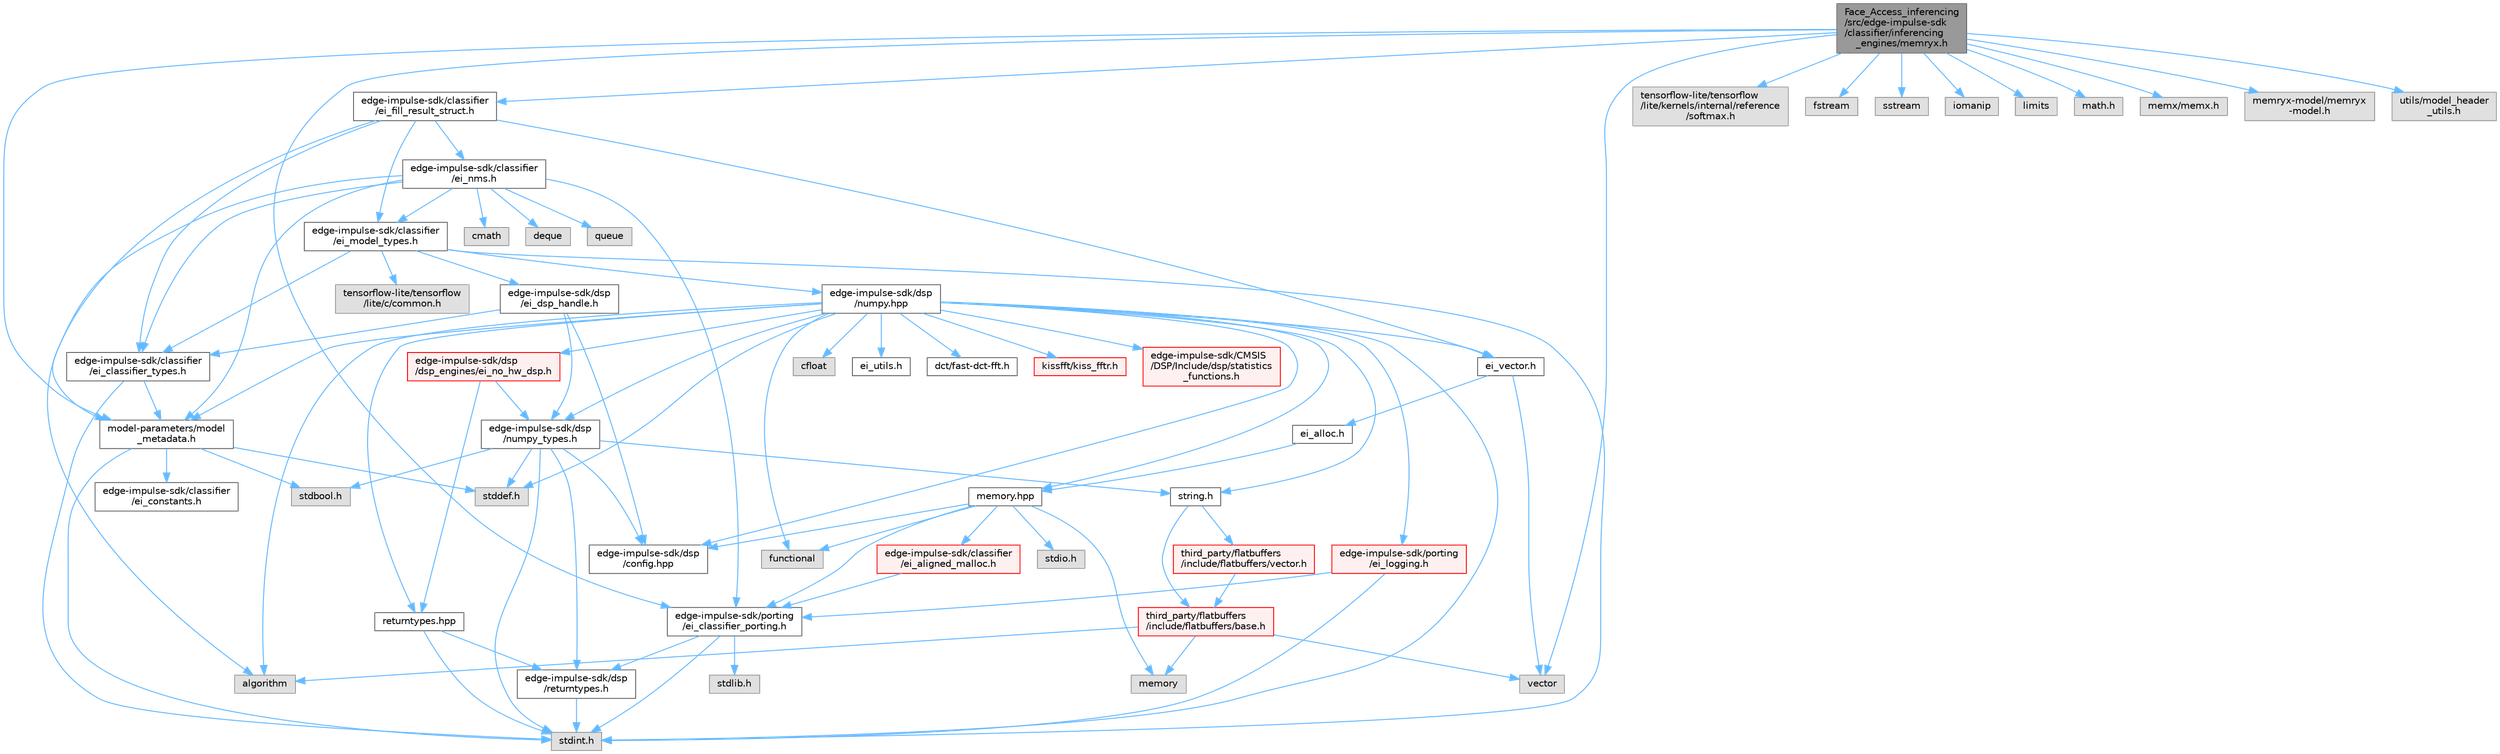 digraph "Face_Access_inferencing/src/edge-impulse-sdk/classifier/inferencing_engines/memryx.h"
{
 // LATEX_PDF_SIZE
  bgcolor="transparent";
  edge [fontname=Helvetica,fontsize=10,labelfontname=Helvetica,labelfontsize=10];
  node [fontname=Helvetica,fontsize=10,shape=box,height=0.2,width=0.4];
  Node1 [id="Node000001",label="Face_Access_inferencing\l/src/edge-impulse-sdk\l/classifier/inferencing\l_engines/memryx.h",height=0.2,width=0.4,color="gray40", fillcolor="grey60", style="filled", fontcolor="black",tooltip=" "];
  Node1 -> Node2 [id="edge91_Node000001_Node000002",color="steelblue1",style="solid",tooltip=" "];
  Node2 [id="Node000002",label="model-parameters/model\l_metadata.h",height=0.2,width=0.4,color="grey40", fillcolor="white", style="filled",URL="$model__metadata_8h.html",tooltip=" "];
  Node2 -> Node3 [id="edge92_Node000002_Node000003",color="steelblue1",style="solid",tooltip=" "];
  Node3 [id="Node000003",label="stdint.h",height=0.2,width=0.4,color="grey60", fillcolor="#E0E0E0", style="filled",tooltip=" "];
  Node2 -> Node4 [id="edge93_Node000002_Node000004",color="steelblue1",style="solid",tooltip=" "];
  Node4 [id="Node000004",label="stdbool.h",height=0.2,width=0.4,color="grey60", fillcolor="#E0E0E0", style="filled",tooltip=" "];
  Node2 -> Node5 [id="edge94_Node000002_Node000005",color="steelblue1",style="solid",tooltip=" "];
  Node5 [id="Node000005",label="stddef.h",height=0.2,width=0.4,color="grey60", fillcolor="#E0E0E0", style="filled",tooltip=" "];
  Node2 -> Node6 [id="edge95_Node000002_Node000006",color="steelblue1",style="solid",tooltip=" "];
  Node6 [id="Node000006",label="edge-impulse-sdk/classifier\l/ei_constants.h",height=0.2,width=0.4,color="grey40", fillcolor="white", style="filled",URL="$ei__constants_8h.html",tooltip=" "];
  Node1 -> Node7 [id="edge96_Node000001_Node000007",color="steelblue1",style="solid",tooltip=" "];
  Node7 [id="Node000007",label="edge-impulse-sdk/porting\l/ei_classifier_porting.h",height=0.2,width=0.4,color="grey40", fillcolor="white", style="filled",URL="$ei__classifier__porting_8h.html",tooltip=" "];
  Node7 -> Node3 [id="edge97_Node000007_Node000003",color="steelblue1",style="solid",tooltip=" "];
  Node7 -> Node8 [id="edge98_Node000007_Node000008",color="steelblue1",style="solid",tooltip=" "];
  Node8 [id="Node000008",label="stdlib.h",height=0.2,width=0.4,color="grey60", fillcolor="#E0E0E0", style="filled",tooltip=" "];
  Node7 -> Node9 [id="edge99_Node000007_Node000009",color="steelblue1",style="solid",tooltip=" "];
  Node9 [id="Node000009",label="edge-impulse-sdk/dsp\l/returntypes.h",height=0.2,width=0.4,color="grey40", fillcolor="white", style="filled",URL="$returntypes_8h.html",tooltip=" "];
  Node9 -> Node3 [id="edge100_Node000009_Node000003",color="steelblue1",style="solid",tooltip=" "];
  Node1 -> Node10 [id="edge101_Node000001_Node000010",color="steelblue1",style="solid",tooltip=" "];
  Node10 [id="Node000010",label="edge-impulse-sdk/classifier\l/ei_fill_result_struct.h",height=0.2,width=0.4,color="grey40", fillcolor="white", style="filled",URL="$ei__fill__result__struct_8h.html",tooltip=" "];
  Node10 -> Node2 [id="edge102_Node000010_Node000002",color="steelblue1",style="solid",tooltip=" "];
  Node10 -> Node11 [id="edge103_Node000010_Node000011",color="steelblue1",style="solid",tooltip=" "];
  Node11 [id="Node000011",label="edge-impulse-sdk/classifier\l/ei_model_types.h",height=0.2,width=0.4,color="grey40", fillcolor="white", style="filled",URL="$ei__model__types_8h.html",tooltip=" "];
  Node11 -> Node3 [id="edge104_Node000011_Node000003",color="steelblue1",style="solid",tooltip=" "];
  Node11 -> Node12 [id="edge105_Node000011_Node000012",color="steelblue1",style="solid",tooltip=" "];
  Node12 [id="Node000012",label="edge-impulse-sdk/classifier\l/ei_classifier_types.h",height=0.2,width=0.4,color="grey40", fillcolor="white", style="filled",URL="$ei__classifier__types_8h.html",tooltip=" "];
  Node12 -> Node3 [id="edge106_Node000012_Node000003",color="steelblue1",style="solid",tooltip=" "];
  Node12 -> Node2 [id="edge107_Node000012_Node000002",color="steelblue1",style="solid",tooltip=" "];
  Node11 -> Node13 [id="edge108_Node000011_Node000013",color="steelblue1",style="solid",tooltip=" "];
  Node13 [id="Node000013",label="edge-impulse-sdk/dsp\l/ei_dsp_handle.h",height=0.2,width=0.4,color="grey40", fillcolor="white", style="filled",URL="$ei__dsp__handle_8h.html",tooltip=" "];
  Node13 -> Node14 [id="edge109_Node000013_Node000014",color="steelblue1",style="solid",tooltip=" "];
  Node14 [id="Node000014",label="edge-impulse-sdk/dsp\l/config.hpp",height=0.2,width=0.4,color="grey40", fillcolor="white", style="filled",URL="$config_8hpp.html",tooltip=" "];
  Node13 -> Node15 [id="edge110_Node000013_Node000015",color="steelblue1",style="solid",tooltip=" "];
  Node15 [id="Node000015",label="edge-impulse-sdk/dsp\l/numpy_types.h",height=0.2,width=0.4,color="grey40", fillcolor="white", style="filled",URL="$numpy__types_8h.html",tooltip=" "];
  Node15 -> Node3 [id="edge111_Node000015_Node000003",color="steelblue1",style="solid",tooltip=" "];
  Node15 -> Node4 [id="edge112_Node000015_Node000004",color="steelblue1",style="solid",tooltip=" "];
  Node15 -> Node16 [id="edge113_Node000015_Node000016",color="steelblue1",style="solid",tooltip=" "];
  Node16 [id="Node000016",label="string.h",height=0.2,width=0.4,color="grey40", fillcolor="white", style="filled",URL="$string_8h.html",tooltip=" "];
  Node16 -> Node17 [id="edge114_Node000016_Node000017",color="steelblue1",style="solid",tooltip=" "];
  Node17 [id="Node000017",label="third_party/flatbuffers\l/include/flatbuffers/base.h",height=0.2,width=0.4,color="red", fillcolor="#FFF0F0", style="filled",URL="$base_8h.html",tooltip=" "];
  Node17 -> Node26 [id="edge115_Node000017_Node000026",color="steelblue1",style="solid",tooltip=" "];
  Node26 [id="Node000026",label="vector",height=0.2,width=0.4,color="grey60", fillcolor="#E0E0E0", style="filled",tooltip=" "];
  Node17 -> Node28 [id="edge116_Node000017_Node000028",color="steelblue1",style="solid",tooltip=" "];
  Node28 [id="Node000028",label="algorithm",height=0.2,width=0.4,color="grey60", fillcolor="#E0E0E0", style="filled",tooltip=" "];
  Node17 -> Node30 [id="edge117_Node000017_Node000030",color="steelblue1",style="solid",tooltip=" "];
  Node30 [id="Node000030",label="memory",height=0.2,width=0.4,color="grey60", fillcolor="#E0E0E0", style="filled",tooltip=" "];
  Node16 -> Node31 [id="edge118_Node000016_Node000031",color="steelblue1",style="solid",tooltip=" "];
  Node31 [id="Node000031",label="third_party/flatbuffers\l/include/flatbuffers/vector.h",height=0.2,width=0.4,color="red", fillcolor="#FFF0F0", style="filled",URL="$vector_8h.html",tooltip=" "];
  Node31 -> Node17 [id="edge119_Node000031_Node000017",color="steelblue1",style="solid",tooltip=" "];
  Node15 -> Node5 [id="edge120_Node000015_Node000005",color="steelblue1",style="solid",tooltip=" "];
  Node15 -> Node14 [id="edge121_Node000015_Node000014",color="steelblue1",style="solid",tooltip=" "];
  Node15 -> Node9 [id="edge122_Node000015_Node000009",color="steelblue1",style="solid",tooltip=" "];
  Node13 -> Node12 [id="edge123_Node000013_Node000012",color="steelblue1",style="solid",tooltip=" "];
  Node11 -> Node35 [id="edge124_Node000011_Node000035",color="steelblue1",style="solid",tooltip=" "];
  Node35 [id="Node000035",label="edge-impulse-sdk/dsp\l/numpy.hpp",height=0.2,width=0.4,color="grey40", fillcolor="white", style="filled",URL="$numpy_8hpp.html",tooltip=" "];
  Node35 -> Node3 [id="edge125_Node000035_Node000003",color="steelblue1",style="solid",tooltip=" "];
  Node35 -> Node16 [id="edge126_Node000035_Node000016",color="steelblue1",style="solid",tooltip=" "];
  Node35 -> Node5 [id="edge127_Node000035_Node000005",color="steelblue1",style="solid",tooltip=" "];
  Node35 -> Node36 [id="edge128_Node000035_Node000036",color="steelblue1",style="solid",tooltip=" "];
  Node36 [id="Node000036",label="cfloat",height=0.2,width=0.4,color="grey60", fillcolor="#E0E0E0", style="filled",tooltip=" "];
  Node35 -> Node37 [id="edge129_Node000035_Node000037",color="steelblue1",style="solid",tooltip=" "];
  Node37 [id="Node000037",label="ei_vector.h",height=0.2,width=0.4,color="grey40", fillcolor="white", style="filled",URL="$ei__vector_8h.html",tooltip=" "];
  Node37 -> Node38 [id="edge130_Node000037_Node000038",color="steelblue1",style="solid",tooltip=" "];
  Node38 [id="Node000038",label="ei_alloc.h",height=0.2,width=0.4,color="grey40", fillcolor="white", style="filled",URL="$ei__alloc_8h.html",tooltip=" "];
  Node38 -> Node39 [id="edge131_Node000038_Node000039",color="steelblue1",style="solid",tooltip=" "];
  Node39 [id="Node000039",label="memory.hpp",height=0.2,width=0.4,color="grey40", fillcolor="white", style="filled",URL="$memory_8hpp.html",tooltip=" "];
  Node39 -> Node40 [id="edge132_Node000039_Node000040",color="steelblue1",style="solid",tooltip=" "];
  Node40 [id="Node000040",label="functional",height=0.2,width=0.4,color="grey60", fillcolor="#E0E0E0", style="filled",tooltip=" "];
  Node39 -> Node41 [id="edge133_Node000039_Node000041",color="steelblue1",style="solid",tooltip=" "];
  Node41 [id="Node000041",label="stdio.h",height=0.2,width=0.4,color="grey60", fillcolor="#E0E0E0", style="filled",tooltip=" "];
  Node39 -> Node30 [id="edge134_Node000039_Node000030",color="steelblue1",style="solid",tooltip=" "];
  Node39 -> Node7 [id="edge135_Node000039_Node000007",color="steelblue1",style="solid",tooltip=" "];
  Node39 -> Node42 [id="edge136_Node000039_Node000042",color="steelblue1",style="solid",tooltip=" "];
  Node42 [id="Node000042",label="edge-impulse-sdk/classifier\l/ei_aligned_malloc.h",height=0.2,width=0.4,color="red", fillcolor="#FFF0F0", style="filled",URL="$ei__aligned__malloc_8h.html",tooltip=" "];
  Node42 -> Node7 [id="edge137_Node000042_Node000007",color="steelblue1",style="solid",tooltip=" "];
  Node39 -> Node14 [id="edge138_Node000039_Node000014",color="steelblue1",style="solid",tooltip=" "];
  Node37 -> Node26 [id="edge139_Node000037_Node000026",color="steelblue1",style="solid",tooltip=" "];
  Node35 -> Node28 [id="edge140_Node000035_Node000028",color="steelblue1",style="solid",tooltip=" "];
  Node35 -> Node15 [id="edge141_Node000035_Node000015",color="steelblue1",style="solid",tooltip=" "];
  Node35 -> Node14 [id="edge142_Node000035_Node000014",color="steelblue1",style="solid",tooltip=" "];
  Node35 -> Node43 [id="edge143_Node000035_Node000043",color="steelblue1",style="solid",tooltip=" "];
  Node43 [id="Node000043",label="returntypes.hpp",height=0.2,width=0.4,color="grey40", fillcolor="white", style="filled",URL="$returntypes_8hpp.html",tooltip=" "];
  Node43 -> Node3 [id="edge144_Node000043_Node000003",color="steelblue1",style="solid",tooltip=" "];
  Node43 -> Node9 [id="edge145_Node000043_Node000009",color="steelblue1",style="solid",tooltip=" "];
  Node35 -> Node39 [id="edge146_Node000035_Node000039",color="steelblue1",style="solid",tooltip=" "];
  Node35 -> Node44 [id="edge147_Node000035_Node000044",color="steelblue1",style="solid",tooltip=" "];
  Node44 [id="Node000044",label="ei_utils.h",height=0.2,width=0.4,color="grey40", fillcolor="white", style="filled",URL="$ei__utils_8h.html",tooltip=" "];
  Node35 -> Node45 [id="edge148_Node000035_Node000045",color="steelblue1",style="solid",tooltip=" "];
  Node45 [id="Node000045",label="dct/fast-dct-fft.h",height=0.2,width=0.4,color="grey40", fillcolor="white", style="filled",URL="$fast-dct-fft_8h.html",tooltip=" "];
  Node35 -> Node46 [id="edge149_Node000035_Node000046",color="steelblue1",style="solid",tooltip=" "];
  Node46 [id="Node000046",label="kissfft/kiss_fftr.h",height=0.2,width=0.4,color="red", fillcolor="#FFF0F0", style="filled",URL="$_face___access__inferencing_2src_2edge-impulse-sdk_2dsp_2kissfft_2kiss__fftr_8h.html",tooltip=" "];
  Node35 -> Node49 [id="edge150_Node000035_Node000049",color="steelblue1",style="solid",tooltip=" "];
  Node49 [id="Node000049",label="edge-impulse-sdk/porting\l/ei_logging.h",height=0.2,width=0.4,color="red", fillcolor="#FFF0F0", style="filled",URL="$ei__logging_8h.html",tooltip=" "];
  Node49 -> Node3 [id="edge151_Node000049_Node000003",color="steelblue1",style="solid",tooltip=" "];
  Node49 -> Node7 [id="edge152_Node000049_Node000007",color="steelblue1",style="solid",tooltip=" "];
  Node35 -> Node2 [id="edge153_Node000035_Node000002",color="steelblue1",style="solid",tooltip=" "];
  Node35 -> Node51 [id="edge154_Node000035_Node000051",color="steelblue1",style="solid",tooltip=" "];
  Node51 [id="Node000051",label="edge-impulse-sdk/dsp\l/dsp_engines/ei_no_hw_dsp.h",height=0.2,width=0.4,color="red", fillcolor="#FFF0F0", style="filled",URL="$ei__no__hw__dsp_8h.html",tooltip=" "];
  Node51 -> Node43 [id="edge155_Node000051_Node000043",color="steelblue1",style="solid",tooltip=" "];
  Node51 -> Node15 [id="edge156_Node000051_Node000015",color="steelblue1",style="solid",tooltip=" "];
  Node35 -> Node52 [id="edge157_Node000035_Node000052",color="steelblue1",style="solid",tooltip=" "];
  Node52 [id="Node000052",label="edge-impulse-sdk/CMSIS\l/DSP/Include/dsp/statistics\l_functions.h",height=0.2,width=0.4,color="red", fillcolor="#FFF0F0", style="filled",URL="$statistics__functions_8h.html",tooltip=" "];
  Node35 -> Node40 [id="edge158_Node000035_Node000040",color="steelblue1",style="solid",tooltip=" "];
  Node11 -> Node62 [id="edge159_Node000011_Node000062",color="steelblue1",style="solid",tooltip=" "];
  Node62 [id="Node000062",label="tensorflow-lite/tensorflow\l/lite/c/common.h",height=0.2,width=0.4,color="grey60", fillcolor="#E0E0E0", style="filled",tooltip=" "];
  Node10 -> Node12 [id="edge160_Node000010_Node000012",color="steelblue1",style="solid",tooltip=" "];
  Node10 -> Node63 [id="edge161_Node000010_Node000063",color="steelblue1",style="solid",tooltip=" "];
  Node63 [id="Node000063",label="edge-impulse-sdk/classifier\l/ei_nms.h",height=0.2,width=0.4,color="grey40", fillcolor="white", style="filled",URL="$ei__nms_8h.html",tooltip=" "];
  Node63 -> Node2 [id="edge162_Node000063_Node000002",color="steelblue1",style="solid",tooltip=" "];
  Node63 -> Node11 [id="edge163_Node000063_Node000011",color="steelblue1",style="solid",tooltip=" "];
  Node63 -> Node12 [id="edge164_Node000063_Node000012",color="steelblue1",style="solid",tooltip=" "];
  Node63 -> Node7 [id="edge165_Node000063_Node000007",color="steelblue1",style="solid",tooltip=" "];
  Node63 -> Node28 [id="edge166_Node000063_Node000028",color="steelblue1",style="solid",tooltip=" "];
  Node63 -> Node64 [id="edge167_Node000063_Node000064",color="steelblue1",style="solid",tooltip=" "];
  Node64 [id="Node000064",label="cmath",height=0.2,width=0.4,color="grey60", fillcolor="#E0E0E0", style="filled",tooltip=" "];
  Node63 -> Node65 [id="edge168_Node000063_Node000065",color="steelblue1",style="solid",tooltip=" "];
  Node65 [id="Node000065",label="deque",height=0.2,width=0.4,color="grey60", fillcolor="#E0E0E0", style="filled",tooltip=" "];
  Node63 -> Node66 [id="edge169_Node000063_Node000066",color="steelblue1",style="solid",tooltip=" "];
  Node66 [id="Node000066",label="queue",height=0.2,width=0.4,color="grey60", fillcolor="#E0E0E0", style="filled",tooltip=" "];
  Node10 -> Node37 [id="edge170_Node000010_Node000037",color="steelblue1",style="solid",tooltip=" "];
  Node1 -> Node67 [id="edge171_Node000001_Node000067",color="steelblue1",style="solid",tooltip=" "];
  Node67 [id="Node000067",label="tensorflow-lite/tensorflow\l/lite/kernels/internal/reference\l/softmax.h",height=0.2,width=0.4,color="grey60", fillcolor="#E0E0E0", style="filled",tooltip=" "];
  Node1 -> Node26 [id="edge172_Node000001_Node000026",color="steelblue1",style="solid",tooltip=" "];
  Node1 -> Node68 [id="edge173_Node000001_Node000068",color="steelblue1",style="solid",tooltip=" "];
  Node68 [id="Node000068",label="fstream",height=0.2,width=0.4,color="grey60", fillcolor="#E0E0E0", style="filled",tooltip=" "];
  Node1 -> Node69 [id="edge174_Node000001_Node000069",color="steelblue1",style="solid",tooltip=" "];
  Node69 [id="Node000069",label="sstream",height=0.2,width=0.4,color="grey60", fillcolor="#E0E0E0", style="filled",tooltip=" "];
  Node1 -> Node70 [id="edge175_Node000001_Node000070",color="steelblue1",style="solid",tooltip=" "];
  Node70 [id="Node000070",label="iomanip",height=0.2,width=0.4,color="grey60", fillcolor="#E0E0E0", style="filled",tooltip=" "];
  Node1 -> Node34 [id="edge176_Node000001_Node000034",color="steelblue1",style="solid",tooltip=" "];
  Node34 [id="Node000034",label="limits",height=0.2,width=0.4,color="grey60", fillcolor="#E0E0E0", style="filled",tooltip=" "];
  Node1 -> Node48 [id="edge177_Node000001_Node000048",color="steelblue1",style="solid",tooltip=" "];
  Node48 [id="Node000048",label="math.h",height=0.2,width=0.4,color="grey60", fillcolor="#E0E0E0", style="filled",tooltip=" "];
  Node1 -> Node71 [id="edge178_Node000001_Node000071",color="steelblue1",style="solid",tooltip=" "];
  Node71 [id="Node000071",label="memx/memx.h",height=0.2,width=0.4,color="grey60", fillcolor="#E0E0E0", style="filled",tooltip=" "];
  Node1 -> Node72 [id="edge179_Node000001_Node000072",color="steelblue1",style="solid",tooltip=" "];
  Node72 [id="Node000072",label="memryx-model/memryx\l-model.h",height=0.2,width=0.4,color="grey60", fillcolor="#E0E0E0", style="filled",tooltip=" "];
  Node1 -> Node73 [id="edge180_Node000001_Node000073",color="steelblue1",style="solid",tooltip=" "];
  Node73 [id="Node000073",label="utils/model_header\l_utils.h",height=0.2,width=0.4,color="grey60", fillcolor="#E0E0E0", style="filled",tooltip=" "];
}
